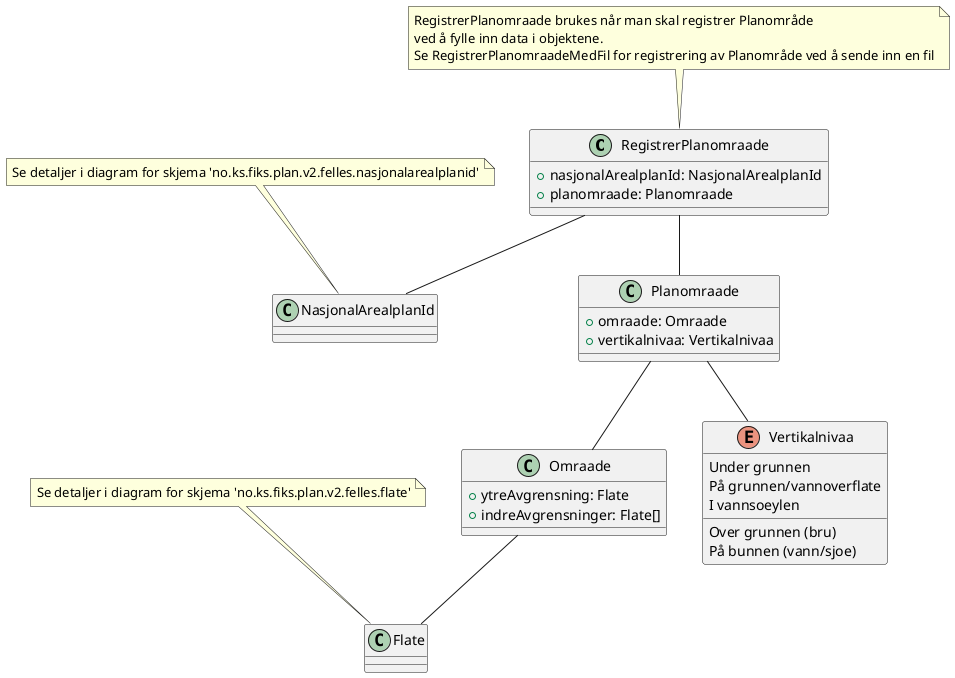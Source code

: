 @startuml

class RegistrerPlanomraade {
    +nasjonalArealplanId: NasjonalArealplanId
    +planomraade: Planomraade
}

note top of RegistrerPlanomraade
    RegistrerPlanomraade brukes når man skal registrer Planområde
    ved å fylle inn data i objektene.
    Se RegistrerPlanomraadeMedFil for registrering av Planområde ved å sende inn en fil
end note

class Planomraade {
    +omraade: Omraade
    +vertikalnivaa: Vertikalnivaa
}

class Omraade {
    +ytreAvgrensning: Flate
    +indreAvgrensninger: Flate[]
}

enum Vertikalnivaa {
    Under grunnen
    På grunnen/vannoverflate
    Over grunnen (bru)
    På bunnen (vann/sjoe)
    I vannsoeylen
}

RegistrerPlanomraade -- Planomraade
RegistrerPlanomraade -- NasjonalArealplanId
Planomraade -- Omraade
Planomraade -- Vertikalnivaa
Omraade -- Flate

note top of Flate : Se detaljer i diagram for skjema 'no.ks.fiks.plan.v2.felles.flate'
note top of NasjonalArealplanId : Se detaljer i diagram for skjema 'no.ks.fiks.plan.v2.felles.nasjonalarealplanid'

@enduml